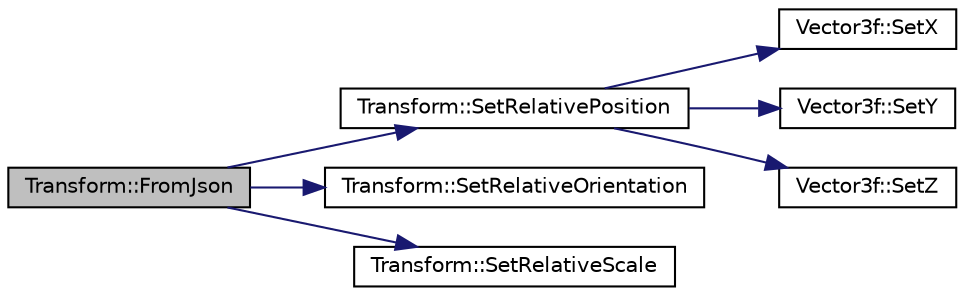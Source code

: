 digraph "Transform::FromJson"
{
 // LATEX_PDF_SIZE
  edge [fontname="Helvetica",fontsize="10",labelfontname="Helvetica",labelfontsize="10"];
  node [fontname="Helvetica",fontsize="10",shape=record];
  rankdir="LR";
  Node10 [label="Transform::FromJson",height=0.2,width=0.4,color="black", fillcolor="grey75", style="filled", fontcolor="black",tooltip="loads the transform from JSON"];
  Node10 -> Node11 [color="midnightblue",fontsize="10",style="solid",fontname="Helvetica"];
  Node11 [label="Transform::SetRelativePosition",height=0.2,width=0.4,color="black", fillcolor="white", style="filled",URL="$class_transform.html#a306ec5e7b5b46e6a989097dd0927d447",tooltip=" "];
  Node11 -> Node12 [color="midnightblue",fontsize="10",style="solid",fontname="Helvetica"];
  Node12 [label="Vector3f::SetX",height=0.2,width=0.4,color="black", fillcolor="white", style="filled",URL="$class_vector3f.html#aaa6791fa256647707bcf41017f498bcf",tooltip="x value mutator"];
  Node11 -> Node13 [color="midnightblue",fontsize="10",style="solid",fontname="Helvetica"];
  Node13 [label="Vector3f::SetY",height=0.2,width=0.4,color="black", fillcolor="white", style="filled",URL="$class_vector3f.html#a260bcd7eb6bebb43f79a29421d254f2b",tooltip="y value mutator"];
  Node11 -> Node14 [color="midnightblue",fontsize="10",style="solid",fontname="Helvetica"];
  Node14 [label="Vector3f::SetZ",height=0.2,width=0.4,color="black", fillcolor="white", style="filled",URL="$class_vector3f.html#afb24d616af2e75cce9af632c870141ac",tooltip="z value mutator"];
  Node10 -> Node15 [color="midnightblue",fontsize="10",style="solid",fontname="Helvetica"];
  Node15 [label="Transform::SetRelativeOrientation",height=0.2,width=0.4,color="black", fillcolor="white", style="filled",URL="$class_transform.html#a4121c99f3f30ed799595d48d4b5927d8",tooltip="set orientation relative to parent transform"];
  Node10 -> Node16 [color="midnightblue",fontsize="10",style="solid",fontname="Helvetica"];
  Node16 [label="Transform::SetRelativeScale",height=0.2,width=0.4,color="black", fillcolor="white", style="filled",URL="$class_transform.html#adaa3d0142cba26aa7467fa5afdcbcbc4",tooltip="set scale relative to parent transform"];
}
